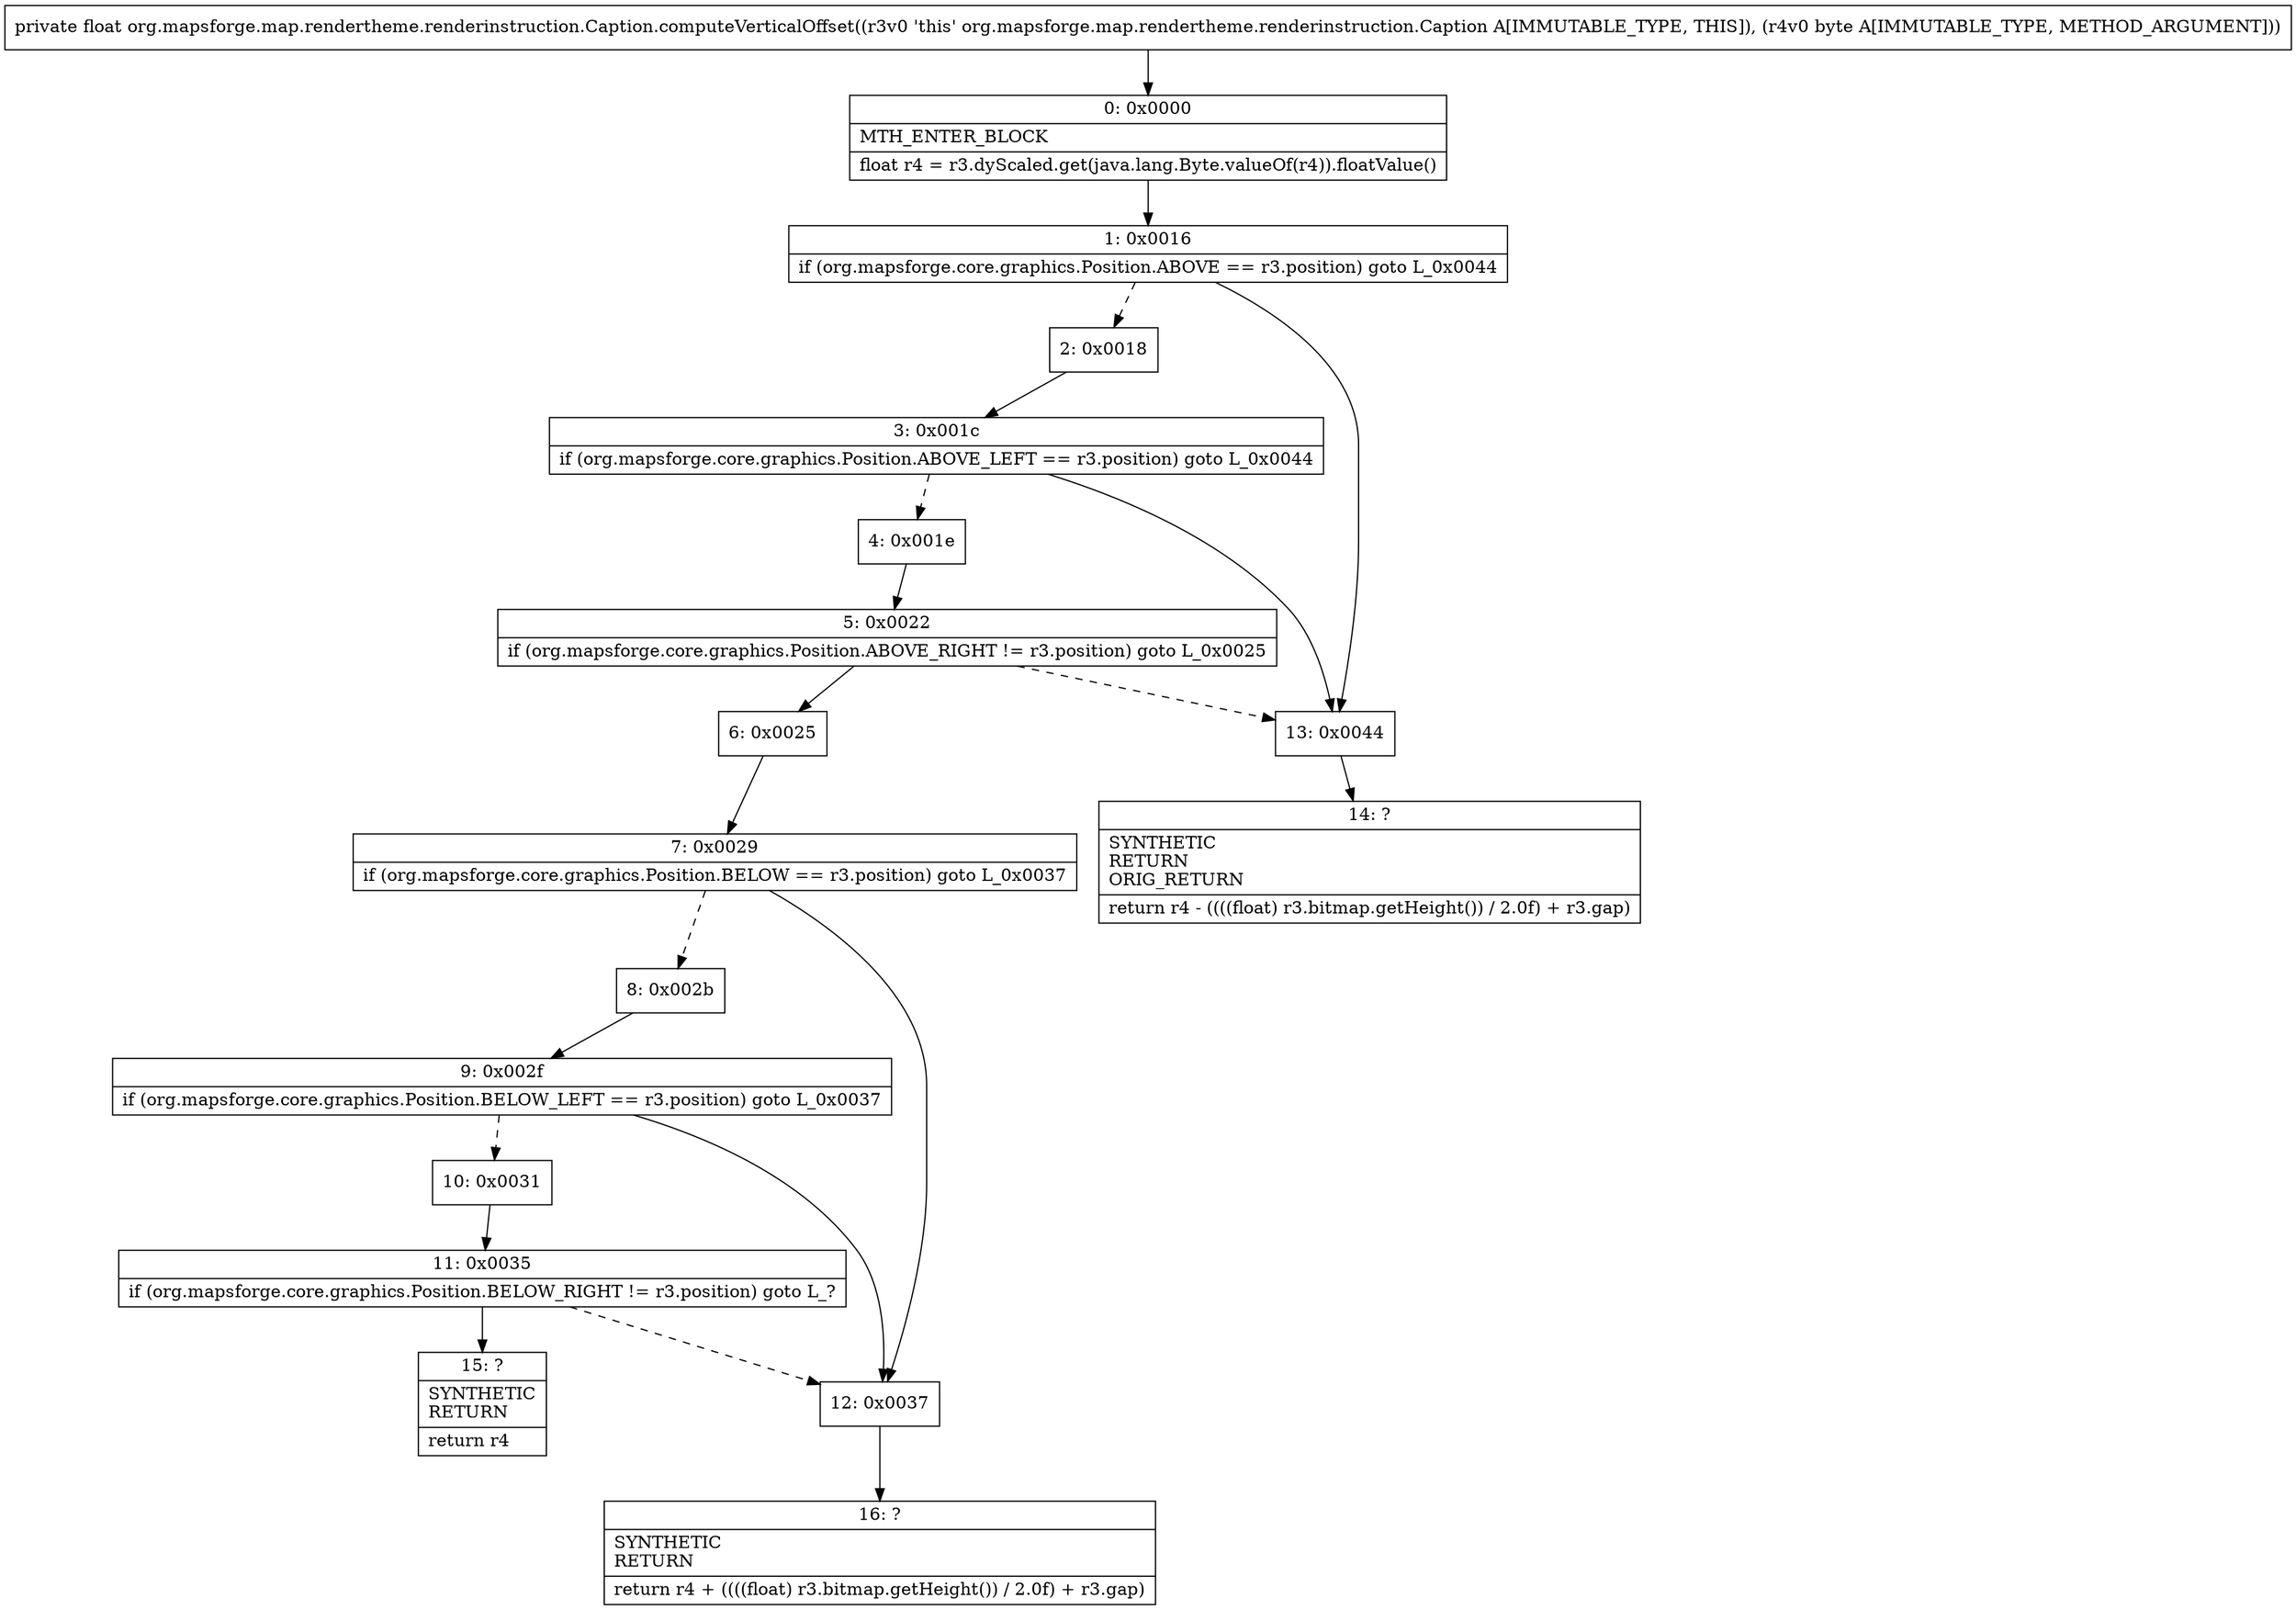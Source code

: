digraph "CFG fororg.mapsforge.map.rendertheme.renderinstruction.Caption.computeVerticalOffset(B)F" {
Node_0 [shape=record,label="{0\:\ 0x0000|MTH_ENTER_BLOCK\l|float r4 = r3.dyScaled.get(java.lang.Byte.valueOf(r4)).floatValue()\l}"];
Node_1 [shape=record,label="{1\:\ 0x0016|if (org.mapsforge.core.graphics.Position.ABOVE == r3.position) goto L_0x0044\l}"];
Node_2 [shape=record,label="{2\:\ 0x0018}"];
Node_3 [shape=record,label="{3\:\ 0x001c|if (org.mapsforge.core.graphics.Position.ABOVE_LEFT == r3.position) goto L_0x0044\l}"];
Node_4 [shape=record,label="{4\:\ 0x001e}"];
Node_5 [shape=record,label="{5\:\ 0x0022|if (org.mapsforge.core.graphics.Position.ABOVE_RIGHT != r3.position) goto L_0x0025\l}"];
Node_6 [shape=record,label="{6\:\ 0x0025}"];
Node_7 [shape=record,label="{7\:\ 0x0029|if (org.mapsforge.core.graphics.Position.BELOW == r3.position) goto L_0x0037\l}"];
Node_8 [shape=record,label="{8\:\ 0x002b}"];
Node_9 [shape=record,label="{9\:\ 0x002f|if (org.mapsforge.core.graphics.Position.BELOW_LEFT == r3.position) goto L_0x0037\l}"];
Node_10 [shape=record,label="{10\:\ 0x0031}"];
Node_11 [shape=record,label="{11\:\ 0x0035|if (org.mapsforge.core.graphics.Position.BELOW_RIGHT != r3.position) goto L_?\l}"];
Node_12 [shape=record,label="{12\:\ 0x0037}"];
Node_13 [shape=record,label="{13\:\ 0x0044}"];
Node_14 [shape=record,label="{14\:\ ?|SYNTHETIC\lRETURN\lORIG_RETURN\l|return r4 \- ((((float) r3.bitmap.getHeight()) \/ 2.0f) + r3.gap)\l}"];
Node_15 [shape=record,label="{15\:\ ?|SYNTHETIC\lRETURN\l|return r4\l}"];
Node_16 [shape=record,label="{16\:\ ?|SYNTHETIC\lRETURN\l|return r4 + ((((float) r3.bitmap.getHeight()) \/ 2.0f) + r3.gap)\l}"];
MethodNode[shape=record,label="{private float org.mapsforge.map.rendertheme.renderinstruction.Caption.computeVerticalOffset((r3v0 'this' org.mapsforge.map.rendertheme.renderinstruction.Caption A[IMMUTABLE_TYPE, THIS]), (r4v0 byte A[IMMUTABLE_TYPE, METHOD_ARGUMENT])) }"];
MethodNode -> Node_0;
Node_0 -> Node_1;
Node_1 -> Node_2[style=dashed];
Node_1 -> Node_13;
Node_2 -> Node_3;
Node_3 -> Node_4[style=dashed];
Node_3 -> Node_13;
Node_4 -> Node_5;
Node_5 -> Node_6;
Node_5 -> Node_13[style=dashed];
Node_6 -> Node_7;
Node_7 -> Node_8[style=dashed];
Node_7 -> Node_12;
Node_8 -> Node_9;
Node_9 -> Node_10[style=dashed];
Node_9 -> Node_12;
Node_10 -> Node_11;
Node_11 -> Node_12[style=dashed];
Node_11 -> Node_15;
Node_12 -> Node_16;
Node_13 -> Node_14;
}

